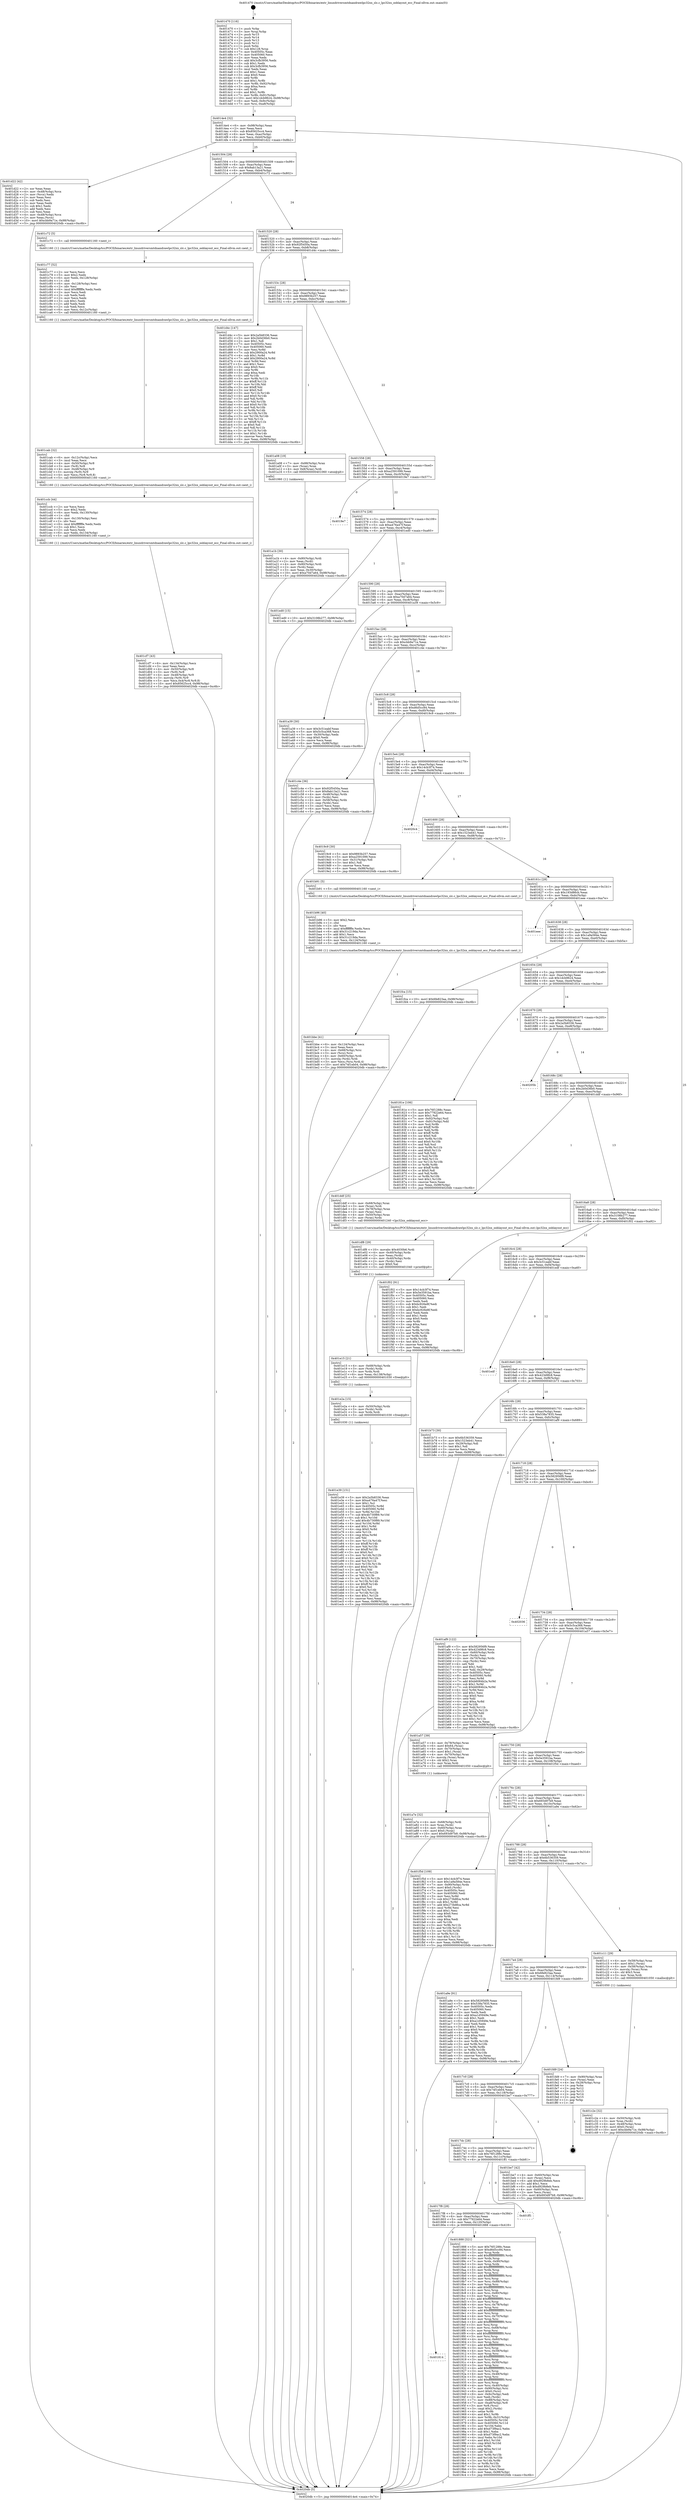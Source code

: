 digraph "0x401470" {
  label = "0x401470 (/mnt/c/Users/mathe/Desktop/tcc/POCII/binaries/extr_linuxdriversmtdnandrawlpc32xx_slc.c_lpc32xx_ooblayout_ecc_Final-ollvm.out::main(0))"
  labelloc = "t"
  node[shape=record]

  Entry [label="",width=0.3,height=0.3,shape=circle,fillcolor=black,style=filled]
  "0x4014e4" [label="{
     0x4014e4 [32]\l
     | [instrs]\l
     &nbsp;&nbsp;0x4014e4 \<+6\>: mov -0x98(%rbp),%eax\l
     &nbsp;&nbsp;0x4014ea \<+2\>: mov %eax,%ecx\l
     &nbsp;&nbsp;0x4014ec \<+6\>: sub $0x85625cc4,%ecx\l
     &nbsp;&nbsp;0x4014f2 \<+6\>: mov %eax,-0xac(%rbp)\l
     &nbsp;&nbsp;0x4014f8 \<+6\>: mov %ecx,-0xb0(%rbp)\l
     &nbsp;&nbsp;0x4014fe \<+6\>: je 0000000000401d22 \<main+0x8b2\>\l
  }"]
  "0x401d22" [label="{
     0x401d22 [42]\l
     | [instrs]\l
     &nbsp;&nbsp;0x401d22 \<+2\>: xor %eax,%eax\l
     &nbsp;&nbsp;0x401d24 \<+4\>: mov -0x48(%rbp),%rcx\l
     &nbsp;&nbsp;0x401d28 \<+2\>: mov (%rcx),%edx\l
     &nbsp;&nbsp;0x401d2a \<+2\>: mov %eax,%esi\l
     &nbsp;&nbsp;0x401d2c \<+2\>: sub %edx,%esi\l
     &nbsp;&nbsp;0x401d2e \<+2\>: mov %eax,%edx\l
     &nbsp;&nbsp;0x401d30 \<+3\>: sub $0x1,%edx\l
     &nbsp;&nbsp;0x401d33 \<+2\>: add %edx,%esi\l
     &nbsp;&nbsp;0x401d35 \<+2\>: sub %esi,%eax\l
     &nbsp;&nbsp;0x401d37 \<+4\>: mov -0x48(%rbp),%rcx\l
     &nbsp;&nbsp;0x401d3b \<+2\>: mov %eax,(%rcx)\l
     &nbsp;&nbsp;0x401d3d \<+10\>: movl $0xcbb9a71e,-0x98(%rbp)\l
     &nbsp;&nbsp;0x401d47 \<+5\>: jmp 00000000004020db \<main+0xc6b\>\l
  }"]
  "0x401504" [label="{
     0x401504 [28]\l
     | [instrs]\l
     &nbsp;&nbsp;0x401504 \<+5\>: jmp 0000000000401509 \<main+0x99\>\l
     &nbsp;&nbsp;0x401509 \<+6\>: mov -0xac(%rbp),%eax\l
     &nbsp;&nbsp;0x40150f \<+5\>: sub $0x8ab13a21,%eax\l
     &nbsp;&nbsp;0x401514 \<+6\>: mov %eax,-0xb4(%rbp)\l
     &nbsp;&nbsp;0x40151a \<+6\>: je 0000000000401c72 \<main+0x802\>\l
  }"]
  Exit [label="",width=0.3,height=0.3,shape=circle,fillcolor=black,style=filled,peripheries=2]
  "0x401c72" [label="{
     0x401c72 [5]\l
     | [instrs]\l
     &nbsp;&nbsp;0x401c72 \<+5\>: call 0000000000401160 \<next_i\>\l
     | [calls]\l
     &nbsp;&nbsp;0x401160 \{1\} (/mnt/c/Users/mathe/Desktop/tcc/POCII/binaries/extr_linuxdriversmtdnandrawlpc32xx_slc.c_lpc32xx_ooblayout_ecc_Final-ollvm.out::next_i)\l
  }"]
  "0x401520" [label="{
     0x401520 [28]\l
     | [instrs]\l
     &nbsp;&nbsp;0x401520 \<+5\>: jmp 0000000000401525 \<main+0xb5\>\l
     &nbsp;&nbsp;0x401525 \<+6\>: mov -0xac(%rbp),%eax\l
     &nbsp;&nbsp;0x40152b \<+5\>: sub $0x92f5450a,%eax\l
     &nbsp;&nbsp;0x401530 \<+6\>: mov %eax,-0xb8(%rbp)\l
     &nbsp;&nbsp;0x401536 \<+6\>: je 0000000000401d4c \<main+0x8dc\>\l
  }"]
  "0x401e39" [label="{
     0x401e39 [151]\l
     | [instrs]\l
     &nbsp;&nbsp;0x401e39 \<+5\>: mov $0x2a5b8336,%eax\l
     &nbsp;&nbsp;0x401e3e \<+5\>: mov $0xa476a47f,%esi\l
     &nbsp;&nbsp;0x401e43 \<+2\>: mov $0x1,%cl\l
     &nbsp;&nbsp;0x401e45 \<+8\>: mov 0x40505c,%r8d\l
     &nbsp;&nbsp;0x401e4d \<+8\>: mov 0x405060,%r9d\l
     &nbsp;&nbsp;0x401e55 \<+3\>: mov %r8d,%r10d\l
     &nbsp;&nbsp;0x401e58 \<+7\>: sub $0x4b730f89,%r10d\l
     &nbsp;&nbsp;0x401e5f \<+4\>: sub $0x1,%r10d\l
     &nbsp;&nbsp;0x401e63 \<+7\>: add $0x4b730f89,%r10d\l
     &nbsp;&nbsp;0x401e6a \<+4\>: imul %r10d,%r8d\l
     &nbsp;&nbsp;0x401e6e \<+4\>: and $0x1,%r8d\l
     &nbsp;&nbsp;0x401e72 \<+4\>: cmp $0x0,%r8d\l
     &nbsp;&nbsp;0x401e76 \<+4\>: sete %r11b\l
     &nbsp;&nbsp;0x401e7a \<+4\>: cmp $0xa,%r9d\l
     &nbsp;&nbsp;0x401e7e \<+3\>: setl %bl\l
     &nbsp;&nbsp;0x401e81 \<+3\>: mov %r11b,%r14b\l
     &nbsp;&nbsp;0x401e84 \<+4\>: xor $0xff,%r14b\l
     &nbsp;&nbsp;0x401e88 \<+3\>: mov %bl,%r15b\l
     &nbsp;&nbsp;0x401e8b \<+4\>: xor $0xff,%r15b\l
     &nbsp;&nbsp;0x401e8f \<+3\>: xor $0x0,%cl\l
     &nbsp;&nbsp;0x401e92 \<+3\>: mov %r14b,%r12b\l
     &nbsp;&nbsp;0x401e95 \<+4\>: and $0x0,%r12b\l
     &nbsp;&nbsp;0x401e99 \<+3\>: and %cl,%r11b\l
     &nbsp;&nbsp;0x401e9c \<+3\>: mov %r15b,%r13b\l
     &nbsp;&nbsp;0x401e9f \<+4\>: and $0x0,%r13b\l
     &nbsp;&nbsp;0x401ea3 \<+2\>: and %cl,%bl\l
     &nbsp;&nbsp;0x401ea5 \<+3\>: or %r11b,%r12b\l
     &nbsp;&nbsp;0x401ea8 \<+3\>: or %bl,%r13b\l
     &nbsp;&nbsp;0x401eab \<+3\>: xor %r13b,%r12b\l
     &nbsp;&nbsp;0x401eae \<+3\>: or %r15b,%r14b\l
     &nbsp;&nbsp;0x401eb1 \<+4\>: xor $0xff,%r14b\l
     &nbsp;&nbsp;0x401eb5 \<+3\>: or $0x0,%cl\l
     &nbsp;&nbsp;0x401eb8 \<+3\>: and %cl,%r14b\l
     &nbsp;&nbsp;0x401ebb \<+3\>: or %r14b,%r12b\l
     &nbsp;&nbsp;0x401ebe \<+4\>: test $0x1,%r12b\l
     &nbsp;&nbsp;0x401ec2 \<+3\>: cmovne %esi,%eax\l
     &nbsp;&nbsp;0x401ec5 \<+6\>: mov %eax,-0x98(%rbp)\l
     &nbsp;&nbsp;0x401ecb \<+5\>: jmp 00000000004020db \<main+0xc6b\>\l
  }"]
  "0x401d4c" [label="{
     0x401d4c [147]\l
     | [instrs]\l
     &nbsp;&nbsp;0x401d4c \<+5\>: mov $0x2a5b8336,%eax\l
     &nbsp;&nbsp;0x401d51 \<+5\>: mov $0x2b0d36b0,%ecx\l
     &nbsp;&nbsp;0x401d56 \<+2\>: mov $0x1,%dl\l
     &nbsp;&nbsp;0x401d58 \<+7\>: mov 0x40505c,%esi\l
     &nbsp;&nbsp;0x401d5f \<+7\>: mov 0x405060,%edi\l
     &nbsp;&nbsp;0x401d66 \<+3\>: mov %esi,%r8d\l
     &nbsp;&nbsp;0x401d69 \<+7\>: sub $0x2900a24,%r8d\l
     &nbsp;&nbsp;0x401d70 \<+4\>: sub $0x1,%r8d\l
     &nbsp;&nbsp;0x401d74 \<+7\>: add $0x2900a24,%r8d\l
     &nbsp;&nbsp;0x401d7b \<+4\>: imul %r8d,%esi\l
     &nbsp;&nbsp;0x401d7f \<+3\>: and $0x1,%esi\l
     &nbsp;&nbsp;0x401d82 \<+3\>: cmp $0x0,%esi\l
     &nbsp;&nbsp;0x401d85 \<+4\>: sete %r9b\l
     &nbsp;&nbsp;0x401d89 \<+3\>: cmp $0xa,%edi\l
     &nbsp;&nbsp;0x401d8c \<+4\>: setl %r10b\l
     &nbsp;&nbsp;0x401d90 \<+3\>: mov %r9b,%r11b\l
     &nbsp;&nbsp;0x401d93 \<+4\>: xor $0xff,%r11b\l
     &nbsp;&nbsp;0x401d97 \<+3\>: mov %r10b,%bl\l
     &nbsp;&nbsp;0x401d9a \<+3\>: xor $0xff,%bl\l
     &nbsp;&nbsp;0x401d9d \<+3\>: xor $0x0,%dl\l
     &nbsp;&nbsp;0x401da0 \<+3\>: mov %r11b,%r14b\l
     &nbsp;&nbsp;0x401da3 \<+4\>: and $0x0,%r14b\l
     &nbsp;&nbsp;0x401da7 \<+3\>: and %dl,%r9b\l
     &nbsp;&nbsp;0x401daa \<+3\>: mov %bl,%r15b\l
     &nbsp;&nbsp;0x401dad \<+4\>: and $0x0,%r15b\l
     &nbsp;&nbsp;0x401db1 \<+3\>: and %dl,%r10b\l
     &nbsp;&nbsp;0x401db4 \<+3\>: or %r9b,%r14b\l
     &nbsp;&nbsp;0x401db7 \<+3\>: or %r10b,%r15b\l
     &nbsp;&nbsp;0x401dba \<+3\>: xor %r15b,%r14b\l
     &nbsp;&nbsp;0x401dbd \<+3\>: or %bl,%r11b\l
     &nbsp;&nbsp;0x401dc0 \<+4\>: xor $0xff,%r11b\l
     &nbsp;&nbsp;0x401dc4 \<+3\>: or $0x0,%dl\l
     &nbsp;&nbsp;0x401dc7 \<+3\>: and %dl,%r11b\l
     &nbsp;&nbsp;0x401dca \<+3\>: or %r11b,%r14b\l
     &nbsp;&nbsp;0x401dcd \<+4\>: test $0x1,%r14b\l
     &nbsp;&nbsp;0x401dd1 \<+3\>: cmovne %ecx,%eax\l
     &nbsp;&nbsp;0x401dd4 \<+6\>: mov %eax,-0x98(%rbp)\l
     &nbsp;&nbsp;0x401dda \<+5\>: jmp 00000000004020db \<main+0xc6b\>\l
  }"]
  "0x40153c" [label="{
     0x40153c [28]\l
     | [instrs]\l
     &nbsp;&nbsp;0x40153c \<+5\>: jmp 0000000000401541 \<main+0xd1\>\l
     &nbsp;&nbsp;0x401541 \<+6\>: mov -0xac(%rbp),%eax\l
     &nbsp;&nbsp;0x401547 \<+5\>: sub $0x9893b257,%eax\l
     &nbsp;&nbsp;0x40154c \<+6\>: mov %eax,-0xbc(%rbp)\l
     &nbsp;&nbsp;0x401552 \<+6\>: je 0000000000401a08 \<main+0x598\>\l
  }"]
  "0x401e2a" [label="{
     0x401e2a [15]\l
     | [instrs]\l
     &nbsp;&nbsp;0x401e2a \<+4\>: mov -0x50(%rbp),%rdx\l
     &nbsp;&nbsp;0x401e2e \<+3\>: mov (%rdx),%rdx\l
     &nbsp;&nbsp;0x401e31 \<+3\>: mov %rdx,%rdi\l
     &nbsp;&nbsp;0x401e34 \<+5\>: call 0000000000401030 \<free@plt\>\l
     | [calls]\l
     &nbsp;&nbsp;0x401030 \{1\} (unknown)\l
  }"]
  "0x401a08" [label="{
     0x401a08 [19]\l
     | [instrs]\l
     &nbsp;&nbsp;0x401a08 \<+7\>: mov -0x88(%rbp),%rax\l
     &nbsp;&nbsp;0x401a0f \<+3\>: mov (%rax),%rax\l
     &nbsp;&nbsp;0x401a12 \<+4\>: mov 0x8(%rax),%rdi\l
     &nbsp;&nbsp;0x401a16 \<+5\>: call 0000000000401060 \<atoi@plt\>\l
     | [calls]\l
     &nbsp;&nbsp;0x401060 \{1\} (unknown)\l
  }"]
  "0x401558" [label="{
     0x401558 [28]\l
     | [instrs]\l
     &nbsp;&nbsp;0x401558 \<+5\>: jmp 000000000040155d \<main+0xed\>\l
     &nbsp;&nbsp;0x40155d \<+6\>: mov -0xac(%rbp),%eax\l
     &nbsp;&nbsp;0x401563 \<+5\>: sub $0xa2591099,%eax\l
     &nbsp;&nbsp;0x401568 \<+6\>: mov %eax,-0xc0(%rbp)\l
     &nbsp;&nbsp;0x40156e \<+6\>: je 00000000004019e7 \<main+0x577\>\l
  }"]
  "0x401e15" [label="{
     0x401e15 [21]\l
     | [instrs]\l
     &nbsp;&nbsp;0x401e15 \<+4\>: mov -0x68(%rbp),%rdx\l
     &nbsp;&nbsp;0x401e19 \<+3\>: mov (%rdx),%rdx\l
     &nbsp;&nbsp;0x401e1c \<+3\>: mov %rdx,%rdi\l
     &nbsp;&nbsp;0x401e1f \<+6\>: mov %eax,-0x138(%rbp)\l
     &nbsp;&nbsp;0x401e25 \<+5\>: call 0000000000401030 \<free@plt\>\l
     | [calls]\l
     &nbsp;&nbsp;0x401030 \{1\} (unknown)\l
  }"]
  "0x4019e7" [label="{
     0x4019e7\l
  }", style=dashed]
  "0x401574" [label="{
     0x401574 [28]\l
     | [instrs]\l
     &nbsp;&nbsp;0x401574 \<+5\>: jmp 0000000000401579 \<main+0x109\>\l
     &nbsp;&nbsp;0x401579 \<+6\>: mov -0xac(%rbp),%eax\l
     &nbsp;&nbsp;0x40157f \<+5\>: sub $0xa476a47f,%eax\l
     &nbsp;&nbsp;0x401584 \<+6\>: mov %eax,-0xc4(%rbp)\l
     &nbsp;&nbsp;0x40158a \<+6\>: je 0000000000401ed0 \<main+0xa60\>\l
  }"]
  "0x401df8" [label="{
     0x401df8 [29]\l
     | [instrs]\l
     &nbsp;&nbsp;0x401df8 \<+10\>: movabs $0x4030b6,%rdi\l
     &nbsp;&nbsp;0x401e02 \<+4\>: mov -0x40(%rbp),%rdx\l
     &nbsp;&nbsp;0x401e06 \<+2\>: mov %eax,(%rdx)\l
     &nbsp;&nbsp;0x401e08 \<+4\>: mov -0x40(%rbp),%rdx\l
     &nbsp;&nbsp;0x401e0c \<+2\>: mov (%rdx),%esi\l
     &nbsp;&nbsp;0x401e0e \<+2\>: mov $0x0,%al\l
     &nbsp;&nbsp;0x401e10 \<+5\>: call 0000000000401040 \<printf@plt\>\l
     | [calls]\l
     &nbsp;&nbsp;0x401040 \{1\} (unknown)\l
  }"]
  "0x401ed0" [label="{
     0x401ed0 [15]\l
     | [instrs]\l
     &nbsp;&nbsp;0x401ed0 \<+10\>: movl $0x3108b277,-0x98(%rbp)\l
     &nbsp;&nbsp;0x401eda \<+5\>: jmp 00000000004020db \<main+0xc6b\>\l
  }"]
  "0x401590" [label="{
     0x401590 [28]\l
     | [instrs]\l
     &nbsp;&nbsp;0x401590 \<+5\>: jmp 0000000000401595 \<main+0x125\>\l
     &nbsp;&nbsp;0x401595 \<+6\>: mov -0xac(%rbp),%eax\l
     &nbsp;&nbsp;0x40159b \<+5\>: sub $0xa70d7a64,%eax\l
     &nbsp;&nbsp;0x4015a0 \<+6\>: mov %eax,-0xc8(%rbp)\l
     &nbsp;&nbsp;0x4015a6 \<+6\>: je 0000000000401a39 \<main+0x5c9\>\l
  }"]
  "0x401cf7" [label="{
     0x401cf7 [43]\l
     | [instrs]\l
     &nbsp;&nbsp;0x401cf7 \<+6\>: mov -0x134(%rbp),%ecx\l
     &nbsp;&nbsp;0x401cfd \<+3\>: imul %eax,%ecx\l
     &nbsp;&nbsp;0x401d00 \<+4\>: mov -0x50(%rbp),%r8\l
     &nbsp;&nbsp;0x401d04 \<+3\>: mov (%r8),%r8\l
     &nbsp;&nbsp;0x401d07 \<+4\>: mov -0x48(%rbp),%r9\l
     &nbsp;&nbsp;0x401d0b \<+3\>: movslq (%r9),%r9\l
     &nbsp;&nbsp;0x401d0e \<+5\>: mov %ecx,0x4(%r8,%r9,8)\l
     &nbsp;&nbsp;0x401d13 \<+10\>: movl $0x85625cc4,-0x98(%rbp)\l
     &nbsp;&nbsp;0x401d1d \<+5\>: jmp 00000000004020db \<main+0xc6b\>\l
  }"]
  "0x401a39" [label="{
     0x401a39 [30]\l
     | [instrs]\l
     &nbsp;&nbsp;0x401a39 \<+5\>: mov $0x3c51eabf,%eax\l
     &nbsp;&nbsp;0x401a3e \<+5\>: mov $0x5c5ca368,%ecx\l
     &nbsp;&nbsp;0x401a43 \<+3\>: mov -0x30(%rbp),%edx\l
     &nbsp;&nbsp;0x401a46 \<+3\>: cmp $0x0,%edx\l
     &nbsp;&nbsp;0x401a49 \<+3\>: cmove %ecx,%eax\l
     &nbsp;&nbsp;0x401a4c \<+6\>: mov %eax,-0x98(%rbp)\l
     &nbsp;&nbsp;0x401a52 \<+5\>: jmp 00000000004020db \<main+0xc6b\>\l
  }"]
  "0x4015ac" [label="{
     0x4015ac [28]\l
     | [instrs]\l
     &nbsp;&nbsp;0x4015ac \<+5\>: jmp 00000000004015b1 \<main+0x141\>\l
     &nbsp;&nbsp;0x4015b1 \<+6\>: mov -0xac(%rbp),%eax\l
     &nbsp;&nbsp;0x4015b7 \<+5\>: sub $0xcbb9a71e,%eax\l
     &nbsp;&nbsp;0x4015bc \<+6\>: mov %eax,-0xcc(%rbp)\l
     &nbsp;&nbsp;0x4015c2 \<+6\>: je 0000000000401c4e \<main+0x7de\>\l
  }"]
  "0x401ccb" [label="{
     0x401ccb [44]\l
     | [instrs]\l
     &nbsp;&nbsp;0x401ccb \<+2\>: xor %ecx,%ecx\l
     &nbsp;&nbsp;0x401ccd \<+5\>: mov $0x2,%edx\l
     &nbsp;&nbsp;0x401cd2 \<+6\>: mov %edx,-0x130(%rbp)\l
     &nbsp;&nbsp;0x401cd8 \<+1\>: cltd\l
     &nbsp;&nbsp;0x401cd9 \<+6\>: mov -0x130(%rbp),%esi\l
     &nbsp;&nbsp;0x401cdf \<+2\>: idiv %esi\l
     &nbsp;&nbsp;0x401ce1 \<+6\>: imul $0xfffffffe,%edx,%edx\l
     &nbsp;&nbsp;0x401ce7 \<+3\>: sub $0x1,%ecx\l
     &nbsp;&nbsp;0x401cea \<+2\>: sub %ecx,%edx\l
     &nbsp;&nbsp;0x401cec \<+6\>: mov %edx,-0x134(%rbp)\l
     &nbsp;&nbsp;0x401cf2 \<+5\>: call 0000000000401160 \<next_i\>\l
     | [calls]\l
     &nbsp;&nbsp;0x401160 \{1\} (/mnt/c/Users/mathe/Desktop/tcc/POCII/binaries/extr_linuxdriversmtdnandrawlpc32xx_slc.c_lpc32xx_ooblayout_ecc_Final-ollvm.out::next_i)\l
  }"]
  "0x401c4e" [label="{
     0x401c4e [36]\l
     | [instrs]\l
     &nbsp;&nbsp;0x401c4e \<+5\>: mov $0x92f5450a,%eax\l
     &nbsp;&nbsp;0x401c53 \<+5\>: mov $0x8ab13a21,%ecx\l
     &nbsp;&nbsp;0x401c58 \<+4\>: mov -0x48(%rbp),%rdx\l
     &nbsp;&nbsp;0x401c5c \<+2\>: mov (%rdx),%esi\l
     &nbsp;&nbsp;0x401c5e \<+4\>: mov -0x58(%rbp),%rdx\l
     &nbsp;&nbsp;0x401c62 \<+2\>: cmp (%rdx),%esi\l
     &nbsp;&nbsp;0x401c64 \<+3\>: cmovl %ecx,%eax\l
     &nbsp;&nbsp;0x401c67 \<+6\>: mov %eax,-0x98(%rbp)\l
     &nbsp;&nbsp;0x401c6d \<+5\>: jmp 00000000004020db \<main+0xc6b\>\l
  }"]
  "0x4015c8" [label="{
     0x4015c8 [28]\l
     | [instrs]\l
     &nbsp;&nbsp;0x4015c8 \<+5\>: jmp 00000000004015cd \<main+0x15d\>\l
     &nbsp;&nbsp;0x4015cd \<+6\>: mov -0xac(%rbp),%eax\l
     &nbsp;&nbsp;0x4015d3 \<+5\>: sub $0xd6d5cc84,%eax\l
     &nbsp;&nbsp;0x4015d8 \<+6\>: mov %eax,-0xd0(%rbp)\l
     &nbsp;&nbsp;0x4015de \<+6\>: je 00000000004019c9 \<main+0x559\>\l
  }"]
  "0x401cab" [label="{
     0x401cab [32]\l
     | [instrs]\l
     &nbsp;&nbsp;0x401cab \<+6\>: mov -0x12c(%rbp),%ecx\l
     &nbsp;&nbsp;0x401cb1 \<+3\>: imul %eax,%ecx\l
     &nbsp;&nbsp;0x401cb4 \<+4\>: mov -0x50(%rbp),%r8\l
     &nbsp;&nbsp;0x401cb8 \<+3\>: mov (%r8),%r8\l
     &nbsp;&nbsp;0x401cbb \<+4\>: mov -0x48(%rbp),%r9\l
     &nbsp;&nbsp;0x401cbf \<+3\>: movslq (%r9),%r9\l
     &nbsp;&nbsp;0x401cc2 \<+4\>: mov %ecx,(%r8,%r9,8)\l
     &nbsp;&nbsp;0x401cc6 \<+5\>: call 0000000000401160 \<next_i\>\l
     | [calls]\l
     &nbsp;&nbsp;0x401160 \{1\} (/mnt/c/Users/mathe/Desktop/tcc/POCII/binaries/extr_linuxdriversmtdnandrawlpc32xx_slc.c_lpc32xx_ooblayout_ecc_Final-ollvm.out::next_i)\l
  }"]
  "0x4019c9" [label="{
     0x4019c9 [30]\l
     | [instrs]\l
     &nbsp;&nbsp;0x4019c9 \<+5\>: mov $0x9893b257,%eax\l
     &nbsp;&nbsp;0x4019ce \<+5\>: mov $0xa2591099,%ecx\l
     &nbsp;&nbsp;0x4019d3 \<+3\>: mov -0x31(%rbp),%dl\l
     &nbsp;&nbsp;0x4019d6 \<+3\>: test $0x1,%dl\l
     &nbsp;&nbsp;0x4019d9 \<+3\>: cmovne %ecx,%eax\l
     &nbsp;&nbsp;0x4019dc \<+6\>: mov %eax,-0x98(%rbp)\l
     &nbsp;&nbsp;0x4019e2 \<+5\>: jmp 00000000004020db \<main+0xc6b\>\l
  }"]
  "0x4015e4" [label="{
     0x4015e4 [28]\l
     | [instrs]\l
     &nbsp;&nbsp;0x4015e4 \<+5\>: jmp 00000000004015e9 \<main+0x179\>\l
     &nbsp;&nbsp;0x4015e9 \<+6\>: mov -0xac(%rbp),%eax\l
     &nbsp;&nbsp;0x4015ef \<+5\>: sub $0x14cb3f74,%eax\l
     &nbsp;&nbsp;0x4015f4 \<+6\>: mov %eax,-0xd4(%rbp)\l
     &nbsp;&nbsp;0x4015fa \<+6\>: je 00000000004020c4 \<main+0xc54\>\l
  }"]
  "0x401c77" [label="{
     0x401c77 [52]\l
     | [instrs]\l
     &nbsp;&nbsp;0x401c77 \<+2\>: xor %ecx,%ecx\l
     &nbsp;&nbsp;0x401c79 \<+5\>: mov $0x2,%edx\l
     &nbsp;&nbsp;0x401c7e \<+6\>: mov %edx,-0x128(%rbp)\l
     &nbsp;&nbsp;0x401c84 \<+1\>: cltd\l
     &nbsp;&nbsp;0x401c85 \<+6\>: mov -0x128(%rbp),%esi\l
     &nbsp;&nbsp;0x401c8b \<+2\>: idiv %esi\l
     &nbsp;&nbsp;0x401c8d \<+6\>: imul $0xfffffffe,%edx,%edx\l
     &nbsp;&nbsp;0x401c93 \<+2\>: mov %ecx,%edi\l
     &nbsp;&nbsp;0x401c95 \<+2\>: sub %edx,%edi\l
     &nbsp;&nbsp;0x401c97 \<+2\>: mov %ecx,%edx\l
     &nbsp;&nbsp;0x401c99 \<+3\>: sub $0x1,%edx\l
     &nbsp;&nbsp;0x401c9c \<+2\>: add %edx,%edi\l
     &nbsp;&nbsp;0x401c9e \<+2\>: sub %edi,%ecx\l
     &nbsp;&nbsp;0x401ca0 \<+6\>: mov %ecx,-0x12c(%rbp)\l
     &nbsp;&nbsp;0x401ca6 \<+5\>: call 0000000000401160 \<next_i\>\l
     | [calls]\l
     &nbsp;&nbsp;0x401160 \{1\} (/mnt/c/Users/mathe/Desktop/tcc/POCII/binaries/extr_linuxdriversmtdnandrawlpc32xx_slc.c_lpc32xx_ooblayout_ecc_Final-ollvm.out::next_i)\l
  }"]
  "0x4020c4" [label="{
     0x4020c4\l
  }", style=dashed]
  "0x401600" [label="{
     0x401600 [28]\l
     | [instrs]\l
     &nbsp;&nbsp;0x401600 \<+5\>: jmp 0000000000401605 \<main+0x195\>\l
     &nbsp;&nbsp;0x401605 \<+6\>: mov -0xac(%rbp),%eax\l
     &nbsp;&nbsp;0x40160b \<+5\>: sub $0x1523eb41,%eax\l
     &nbsp;&nbsp;0x401610 \<+6\>: mov %eax,-0xd8(%rbp)\l
     &nbsp;&nbsp;0x401616 \<+6\>: je 0000000000401b91 \<main+0x721\>\l
  }"]
  "0x401c2e" [label="{
     0x401c2e [32]\l
     | [instrs]\l
     &nbsp;&nbsp;0x401c2e \<+4\>: mov -0x50(%rbp),%rdi\l
     &nbsp;&nbsp;0x401c32 \<+3\>: mov %rax,(%rdi)\l
     &nbsp;&nbsp;0x401c35 \<+4\>: mov -0x48(%rbp),%rax\l
     &nbsp;&nbsp;0x401c39 \<+6\>: movl $0x0,(%rax)\l
     &nbsp;&nbsp;0x401c3f \<+10\>: movl $0xcbb9a71e,-0x98(%rbp)\l
     &nbsp;&nbsp;0x401c49 \<+5\>: jmp 00000000004020db \<main+0xc6b\>\l
  }"]
  "0x401b91" [label="{
     0x401b91 [5]\l
     | [instrs]\l
     &nbsp;&nbsp;0x401b91 \<+5\>: call 0000000000401160 \<next_i\>\l
     | [calls]\l
     &nbsp;&nbsp;0x401160 \{1\} (/mnt/c/Users/mathe/Desktop/tcc/POCII/binaries/extr_linuxdriversmtdnandrawlpc32xx_slc.c_lpc32xx_ooblayout_ecc_Final-ollvm.out::next_i)\l
  }"]
  "0x40161c" [label="{
     0x40161c [28]\l
     | [instrs]\l
     &nbsp;&nbsp;0x40161c \<+5\>: jmp 0000000000401621 \<main+0x1b1\>\l
     &nbsp;&nbsp;0x401621 \<+6\>: mov -0xac(%rbp),%eax\l
     &nbsp;&nbsp;0x401627 \<+5\>: sub $0x193d86cb,%eax\l
     &nbsp;&nbsp;0x40162c \<+6\>: mov %eax,-0xdc(%rbp)\l
     &nbsp;&nbsp;0x401632 \<+6\>: je 0000000000401eee \<main+0xa7e\>\l
  }"]
  "0x401bbe" [label="{
     0x401bbe [41]\l
     | [instrs]\l
     &nbsp;&nbsp;0x401bbe \<+6\>: mov -0x124(%rbp),%ecx\l
     &nbsp;&nbsp;0x401bc4 \<+3\>: imul %eax,%ecx\l
     &nbsp;&nbsp;0x401bc7 \<+4\>: mov -0x68(%rbp),%rsi\l
     &nbsp;&nbsp;0x401bcb \<+3\>: mov (%rsi),%rsi\l
     &nbsp;&nbsp;0x401bce \<+4\>: mov -0x60(%rbp),%rdi\l
     &nbsp;&nbsp;0x401bd2 \<+3\>: movslq (%rdi),%rdi\l
     &nbsp;&nbsp;0x401bd5 \<+3\>: mov %ecx,(%rsi,%rdi,4)\l
     &nbsp;&nbsp;0x401bd8 \<+10\>: movl $0x74f1eb04,-0x98(%rbp)\l
     &nbsp;&nbsp;0x401be2 \<+5\>: jmp 00000000004020db \<main+0xc6b\>\l
  }"]
  "0x401eee" [label="{
     0x401eee\l
  }", style=dashed]
  "0x401638" [label="{
     0x401638 [28]\l
     | [instrs]\l
     &nbsp;&nbsp;0x401638 \<+5\>: jmp 000000000040163d \<main+0x1cd\>\l
     &nbsp;&nbsp;0x40163d \<+6\>: mov -0xac(%rbp),%eax\l
     &nbsp;&nbsp;0x401643 \<+5\>: sub $0x1a9a584e,%eax\l
     &nbsp;&nbsp;0x401648 \<+6\>: mov %eax,-0xe0(%rbp)\l
     &nbsp;&nbsp;0x40164e \<+6\>: je 0000000000401fca \<main+0xb5a\>\l
  }"]
  "0x401b96" [label="{
     0x401b96 [40]\l
     | [instrs]\l
     &nbsp;&nbsp;0x401b96 \<+5\>: mov $0x2,%ecx\l
     &nbsp;&nbsp;0x401b9b \<+1\>: cltd\l
     &nbsp;&nbsp;0x401b9c \<+2\>: idiv %ecx\l
     &nbsp;&nbsp;0x401b9e \<+6\>: imul $0xfffffffe,%edx,%ecx\l
     &nbsp;&nbsp;0x401ba4 \<+6\>: add $0x31c219da,%ecx\l
     &nbsp;&nbsp;0x401baa \<+3\>: add $0x1,%ecx\l
     &nbsp;&nbsp;0x401bad \<+6\>: sub $0x31c219da,%ecx\l
     &nbsp;&nbsp;0x401bb3 \<+6\>: mov %ecx,-0x124(%rbp)\l
     &nbsp;&nbsp;0x401bb9 \<+5\>: call 0000000000401160 \<next_i\>\l
     | [calls]\l
     &nbsp;&nbsp;0x401160 \{1\} (/mnt/c/Users/mathe/Desktop/tcc/POCII/binaries/extr_linuxdriversmtdnandrawlpc32xx_slc.c_lpc32xx_ooblayout_ecc_Final-ollvm.out::next_i)\l
  }"]
  "0x401fca" [label="{
     0x401fca [15]\l
     | [instrs]\l
     &nbsp;&nbsp;0x401fca \<+10\>: movl $0x6fe823aa,-0x98(%rbp)\l
     &nbsp;&nbsp;0x401fd4 \<+5\>: jmp 00000000004020db \<main+0xc6b\>\l
  }"]
  "0x401654" [label="{
     0x401654 [28]\l
     | [instrs]\l
     &nbsp;&nbsp;0x401654 \<+5\>: jmp 0000000000401659 \<main+0x1e9\>\l
     &nbsp;&nbsp;0x401659 \<+6\>: mov -0xac(%rbp),%eax\l
     &nbsp;&nbsp;0x40165f \<+5\>: sub $0x1dcb9624,%eax\l
     &nbsp;&nbsp;0x401664 \<+6\>: mov %eax,-0xe4(%rbp)\l
     &nbsp;&nbsp;0x40166a \<+6\>: je 000000000040181e \<main+0x3ae\>\l
  }"]
  "0x401a7e" [label="{
     0x401a7e [32]\l
     | [instrs]\l
     &nbsp;&nbsp;0x401a7e \<+4\>: mov -0x68(%rbp),%rdi\l
     &nbsp;&nbsp;0x401a82 \<+3\>: mov %rax,(%rdi)\l
     &nbsp;&nbsp;0x401a85 \<+4\>: mov -0x60(%rbp),%rax\l
     &nbsp;&nbsp;0x401a89 \<+6\>: movl $0x0,(%rax)\l
     &nbsp;&nbsp;0x401a8f \<+10\>: movl $0x693d97b9,-0x98(%rbp)\l
     &nbsp;&nbsp;0x401a99 \<+5\>: jmp 00000000004020db \<main+0xc6b\>\l
  }"]
  "0x40181e" [label="{
     0x40181e [106]\l
     | [instrs]\l
     &nbsp;&nbsp;0x40181e \<+5\>: mov $0x76f1288c,%eax\l
     &nbsp;&nbsp;0x401823 \<+5\>: mov $0x77922e64,%ecx\l
     &nbsp;&nbsp;0x401828 \<+2\>: mov $0x1,%dl\l
     &nbsp;&nbsp;0x40182a \<+7\>: mov -0x92(%rbp),%sil\l
     &nbsp;&nbsp;0x401831 \<+7\>: mov -0x91(%rbp),%dil\l
     &nbsp;&nbsp;0x401838 \<+3\>: mov %sil,%r8b\l
     &nbsp;&nbsp;0x40183b \<+4\>: xor $0xff,%r8b\l
     &nbsp;&nbsp;0x40183f \<+3\>: mov %dil,%r9b\l
     &nbsp;&nbsp;0x401842 \<+4\>: xor $0xff,%r9b\l
     &nbsp;&nbsp;0x401846 \<+3\>: xor $0x0,%dl\l
     &nbsp;&nbsp;0x401849 \<+3\>: mov %r8b,%r10b\l
     &nbsp;&nbsp;0x40184c \<+4\>: and $0x0,%r10b\l
     &nbsp;&nbsp;0x401850 \<+3\>: and %dl,%sil\l
     &nbsp;&nbsp;0x401853 \<+3\>: mov %r9b,%r11b\l
     &nbsp;&nbsp;0x401856 \<+4\>: and $0x0,%r11b\l
     &nbsp;&nbsp;0x40185a \<+3\>: and %dl,%dil\l
     &nbsp;&nbsp;0x40185d \<+3\>: or %sil,%r10b\l
     &nbsp;&nbsp;0x401860 \<+3\>: or %dil,%r11b\l
     &nbsp;&nbsp;0x401863 \<+3\>: xor %r11b,%r10b\l
     &nbsp;&nbsp;0x401866 \<+3\>: or %r9b,%r8b\l
     &nbsp;&nbsp;0x401869 \<+4\>: xor $0xff,%r8b\l
     &nbsp;&nbsp;0x40186d \<+3\>: or $0x0,%dl\l
     &nbsp;&nbsp;0x401870 \<+3\>: and %dl,%r8b\l
     &nbsp;&nbsp;0x401873 \<+3\>: or %r8b,%r10b\l
     &nbsp;&nbsp;0x401876 \<+4\>: test $0x1,%r10b\l
     &nbsp;&nbsp;0x40187a \<+3\>: cmovne %ecx,%eax\l
     &nbsp;&nbsp;0x40187d \<+6\>: mov %eax,-0x98(%rbp)\l
     &nbsp;&nbsp;0x401883 \<+5\>: jmp 00000000004020db \<main+0xc6b\>\l
  }"]
  "0x401670" [label="{
     0x401670 [28]\l
     | [instrs]\l
     &nbsp;&nbsp;0x401670 \<+5\>: jmp 0000000000401675 \<main+0x205\>\l
     &nbsp;&nbsp;0x401675 \<+6\>: mov -0xac(%rbp),%eax\l
     &nbsp;&nbsp;0x40167b \<+5\>: sub $0x2a5b8336,%eax\l
     &nbsp;&nbsp;0x401680 \<+6\>: mov %eax,-0xe8(%rbp)\l
     &nbsp;&nbsp;0x401686 \<+6\>: je 000000000040205b \<main+0xbeb\>\l
  }"]
  "0x4020db" [label="{
     0x4020db [5]\l
     | [instrs]\l
     &nbsp;&nbsp;0x4020db \<+5\>: jmp 00000000004014e4 \<main+0x74\>\l
  }"]
  "0x401470" [label="{
     0x401470 [116]\l
     | [instrs]\l
     &nbsp;&nbsp;0x401470 \<+1\>: push %rbp\l
     &nbsp;&nbsp;0x401471 \<+3\>: mov %rsp,%rbp\l
     &nbsp;&nbsp;0x401474 \<+2\>: push %r15\l
     &nbsp;&nbsp;0x401476 \<+2\>: push %r14\l
     &nbsp;&nbsp;0x401478 \<+2\>: push %r13\l
     &nbsp;&nbsp;0x40147a \<+2\>: push %r12\l
     &nbsp;&nbsp;0x40147c \<+1\>: push %rbx\l
     &nbsp;&nbsp;0x40147d \<+7\>: sub $0x128,%rsp\l
     &nbsp;&nbsp;0x401484 \<+7\>: mov 0x40505c,%eax\l
     &nbsp;&nbsp;0x40148b \<+7\>: mov 0x405060,%ecx\l
     &nbsp;&nbsp;0x401492 \<+2\>: mov %eax,%edx\l
     &nbsp;&nbsp;0x401494 \<+6\>: add $0x3cfb3956,%edx\l
     &nbsp;&nbsp;0x40149a \<+3\>: sub $0x1,%edx\l
     &nbsp;&nbsp;0x40149d \<+6\>: sub $0x3cfb3956,%edx\l
     &nbsp;&nbsp;0x4014a3 \<+3\>: imul %edx,%eax\l
     &nbsp;&nbsp;0x4014a6 \<+3\>: and $0x1,%eax\l
     &nbsp;&nbsp;0x4014a9 \<+3\>: cmp $0x0,%eax\l
     &nbsp;&nbsp;0x4014ac \<+4\>: sete %r8b\l
     &nbsp;&nbsp;0x4014b0 \<+4\>: and $0x1,%r8b\l
     &nbsp;&nbsp;0x4014b4 \<+7\>: mov %r8b,-0x92(%rbp)\l
     &nbsp;&nbsp;0x4014bb \<+3\>: cmp $0xa,%ecx\l
     &nbsp;&nbsp;0x4014be \<+4\>: setl %r8b\l
     &nbsp;&nbsp;0x4014c2 \<+4\>: and $0x1,%r8b\l
     &nbsp;&nbsp;0x4014c6 \<+7\>: mov %r8b,-0x91(%rbp)\l
     &nbsp;&nbsp;0x4014cd \<+10\>: movl $0x1dcb9624,-0x98(%rbp)\l
     &nbsp;&nbsp;0x4014d7 \<+6\>: mov %edi,-0x9c(%rbp)\l
     &nbsp;&nbsp;0x4014dd \<+7\>: mov %rsi,-0xa8(%rbp)\l
  }"]
  "0x401a1b" [label="{
     0x401a1b [30]\l
     | [instrs]\l
     &nbsp;&nbsp;0x401a1b \<+4\>: mov -0x80(%rbp),%rdi\l
     &nbsp;&nbsp;0x401a1f \<+2\>: mov %eax,(%rdi)\l
     &nbsp;&nbsp;0x401a21 \<+4\>: mov -0x80(%rbp),%rdi\l
     &nbsp;&nbsp;0x401a25 \<+2\>: mov (%rdi),%eax\l
     &nbsp;&nbsp;0x401a27 \<+3\>: mov %eax,-0x30(%rbp)\l
     &nbsp;&nbsp;0x401a2a \<+10\>: movl $0xa70d7a64,-0x98(%rbp)\l
     &nbsp;&nbsp;0x401a34 \<+5\>: jmp 00000000004020db \<main+0xc6b\>\l
  }"]
  "0x40205b" [label="{
     0x40205b\l
  }", style=dashed]
  "0x40168c" [label="{
     0x40168c [28]\l
     | [instrs]\l
     &nbsp;&nbsp;0x40168c \<+5\>: jmp 0000000000401691 \<main+0x221\>\l
     &nbsp;&nbsp;0x401691 \<+6\>: mov -0xac(%rbp),%eax\l
     &nbsp;&nbsp;0x401697 \<+5\>: sub $0x2b0d36b0,%eax\l
     &nbsp;&nbsp;0x40169c \<+6\>: mov %eax,-0xec(%rbp)\l
     &nbsp;&nbsp;0x4016a2 \<+6\>: je 0000000000401ddf \<main+0x96f\>\l
  }"]
  "0x401814" [label="{
     0x401814\l
  }", style=dashed]
  "0x401ddf" [label="{
     0x401ddf [25]\l
     | [instrs]\l
     &nbsp;&nbsp;0x401ddf \<+4\>: mov -0x68(%rbp),%rax\l
     &nbsp;&nbsp;0x401de3 \<+3\>: mov (%rax),%rdi\l
     &nbsp;&nbsp;0x401de6 \<+4\>: mov -0x78(%rbp),%rax\l
     &nbsp;&nbsp;0x401dea \<+2\>: mov (%rax),%esi\l
     &nbsp;&nbsp;0x401dec \<+4\>: mov -0x50(%rbp),%rax\l
     &nbsp;&nbsp;0x401df0 \<+3\>: mov (%rax),%rdx\l
     &nbsp;&nbsp;0x401df3 \<+5\>: call 0000000000401240 \<lpc32xx_ooblayout_ecc\>\l
     | [calls]\l
     &nbsp;&nbsp;0x401240 \{1\} (/mnt/c/Users/mathe/Desktop/tcc/POCII/binaries/extr_linuxdriversmtdnandrawlpc32xx_slc.c_lpc32xx_ooblayout_ecc_Final-ollvm.out::lpc32xx_ooblayout_ecc)\l
  }"]
  "0x4016a8" [label="{
     0x4016a8 [28]\l
     | [instrs]\l
     &nbsp;&nbsp;0x4016a8 \<+5\>: jmp 00000000004016ad \<main+0x23d\>\l
     &nbsp;&nbsp;0x4016ad \<+6\>: mov -0xac(%rbp),%eax\l
     &nbsp;&nbsp;0x4016b3 \<+5\>: sub $0x3108b277,%eax\l
     &nbsp;&nbsp;0x4016b8 \<+6\>: mov %eax,-0xf0(%rbp)\l
     &nbsp;&nbsp;0x4016be \<+6\>: je 0000000000401f02 \<main+0xa92\>\l
  }"]
  "0x401888" [label="{
     0x401888 [321]\l
     | [instrs]\l
     &nbsp;&nbsp;0x401888 \<+5\>: mov $0x76f1288c,%eax\l
     &nbsp;&nbsp;0x40188d \<+5\>: mov $0xd6d5cc84,%ecx\l
     &nbsp;&nbsp;0x401892 \<+3\>: mov %rsp,%rdx\l
     &nbsp;&nbsp;0x401895 \<+4\>: add $0xfffffffffffffff0,%rdx\l
     &nbsp;&nbsp;0x401899 \<+3\>: mov %rdx,%rsp\l
     &nbsp;&nbsp;0x40189c \<+7\>: mov %rdx,-0x90(%rbp)\l
     &nbsp;&nbsp;0x4018a3 \<+3\>: mov %rsp,%rdx\l
     &nbsp;&nbsp;0x4018a6 \<+4\>: add $0xfffffffffffffff0,%rdx\l
     &nbsp;&nbsp;0x4018aa \<+3\>: mov %rdx,%rsp\l
     &nbsp;&nbsp;0x4018ad \<+3\>: mov %rsp,%rsi\l
     &nbsp;&nbsp;0x4018b0 \<+4\>: add $0xfffffffffffffff0,%rsi\l
     &nbsp;&nbsp;0x4018b4 \<+3\>: mov %rsi,%rsp\l
     &nbsp;&nbsp;0x4018b7 \<+7\>: mov %rsi,-0x88(%rbp)\l
     &nbsp;&nbsp;0x4018be \<+3\>: mov %rsp,%rsi\l
     &nbsp;&nbsp;0x4018c1 \<+4\>: add $0xfffffffffffffff0,%rsi\l
     &nbsp;&nbsp;0x4018c5 \<+3\>: mov %rsi,%rsp\l
     &nbsp;&nbsp;0x4018c8 \<+4\>: mov %rsi,-0x80(%rbp)\l
     &nbsp;&nbsp;0x4018cc \<+3\>: mov %rsp,%rsi\l
     &nbsp;&nbsp;0x4018cf \<+4\>: add $0xfffffffffffffff0,%rsi\l
     &nbsp;&nbsp;0x4018d3 \<+3\>: mov %rsi,%rsp\l
     &nbsp;&nbsp;0x4018d6 \<+4\>: mov %rsi,-0x78(%rbp)\l
     &nbsp;&nbsp;0x4018da \<+3\>: mov %rsp,%rsi\l
     &nbsp;&nbsp;0x4018dd \<+4\>: add $0xfffffffffffffff0,%rsi\l
     &nbsp;&nbsp;0x4018e1 \<+3\>: mov %rsi,%rsp\l
     &nbsp;&nbsp;0x4018e4 \<+4\>: mov %rsi,-0x70(%rbp)\l
     &nbsp;&nbsp;0x4018e8 \<+3\>: mov %rsp,%rsi\l
     &nbsp;&nbsp;0x4018eb \<+4\>: add $0xfffffffffffffff0,%rsi\l
     &nbsp;&nbsp;0x4018ef \<+3\>: mov %rsi,%rsp\l
     &nbsp;&nbsp;0x4018f2 \<+4\>: mov %rsi,-0x68(%rbp)\l
     &nbsp;&nbsp;0x4018f6 \<+3\>: mov %rsp,%rsi\l
     &nbsp;&nbsp;0x4018f9 \<+4\>: add $0xfffffffffffffff0,%rsi\l
     &nbsp;&nbsp;0x4018fd \<+3\>: mov %rsi,%rsp\l
     &nbsp;&nbsp;0x401900 \<+4\>: mov %rsi,-0x60(%rbp)\l
     &nbsp;&nbsp;0x401904 \<+3\>: mov %rsp,%rsi\l
     &nbsp;&nbsp;0x401907 \<+4\>: add $0xfffffffffffffff0,%rsi\l
     &nbsp;&nbsp;0x40190b \<+3\>: mov %rsi,%rsp\l
     &nbsp;&nbsp;0x40190e \<+4\>: mov %rsi,-0x58(%rbp)\l
     &nbsp;&nbsp;0x401912 \<+3\>: mov %rsp,%rsi\l
     &nbsp;&nbsp;0x401915 \<+4\>: add $0xfffffffffffffff0,%rsi\l
     &nbsp;&nbsp;0x401919 \<+3\>: mov %rsi,%rsp\l
     &nbsp;&nbsp;0x40191c \<+4\>: mov %rsi,-0x50(%rbp)\l
     &nbsp;&nbsp;0x401920 \<+3\>: mov %rsp,%rsi\l
     &nbsp;&nbsp;0x401923 \<+4\>: add $0xfffffffffffffff0,%rsi\l
     &nbsp;&nbsp;0x401927 \<+3\>: mov %rsi,%rsp\l
     &nbsp;&nbsp;0x40192a \<+4\>: mov %rsi,-0x48(%rbp)\l
     &nbsp;&nbsp;0x40192e \<+3\>: mov %rsp,%rsi\l
     &nbsp;&nbsp;0x401931 \<+4\>: add $0xfffffffffffffff0,%rsi\l
     &nbsp;&nbsp;0x401935 \<+3\>: mov %rsi,%rsp\l
     &nbsp;&nbsp;0x401938 \<+4\>: mov %rsi,-0x40(%rbp)\l
     &nbsp;&nbsp;0x40193c \<+7\>: mov -0x90(%rbp),%rsi\l
     &nbsp;&nbsp;0x401943 \<+6\>: movl $0x0,(%rsi)\l
     &nbsp;&nbsp;0x401949 \<+6\>: mov -0x9c(%rbp),%edi\l
     &nbsp;&nbsp;0x40194f \<+2\>: mov %edi,(%rdx)\l
     &nbsp;&nbsp;0x401951 \<+7\>: mov -0x88(%rbp),%rsi\l
     &nbsp;&nbsp;0x401958 \<+7\>: mov -0xa8(%rbp),%r8\l
     &nbsp;&nbsp;0x40195f \<+3\>: mov %r8,(%rsi)\l
     &nbsp;&nbsp;0x401962 \<+3\>: cmpl $0x2,(%rdx)\l
     &nbsp;&nbsp;0x401965 \<+4\>: setne %r9b\l
     &nbsp;&nbsp;0x401969 \<+4\>: and $0x1,%r9b\l
     &nbsp;&nbsp;0x40196d \<+4\>: mov %r9b,-0x31(%rbp)\l
     &nbsp;&nbsp;0x401971 \<+8\>: mov 0x40505c,%r10d\l
     &nbsp;&nbsp;0x401979 \<+8\>: mov 0x405060,%r11d\l
     &nbsp;&nbsp;0x401981 \<+3\>: mov %r10d,%ebx\l
     &nbsp;&nbsp;0x401984 \<+6\>: add $0xd73f9ac2,%ebx\l
     &nbsp;&nbsp;0x40198a \<+3\>: sub $0x1,%ebx\l
     &nbsp;&nbsp;0x40198d \<+6\>: sub $0xd73f9ac2,%ebx\l
     &nbsp;&nbsp;0x401993 \<+4\>: imul %ebx,%r10d\l
     &nbsp;&nbsp;0x401997 \<+4\>: and $0x1,%r10d\l
     &nbsp;&nbsp;0x40199b \<+4\>: cmp $0x0,%r10d\l
     &nbsp;&nbsp;0x40199f \<+4\>: sete %r9b\l
     &nbsp;&nbsp;0x4019a3 \<+4\>: cmp $0xa,%r11d\l
     &nbsp;&nbsp;0x4019a7 \<+4\>: setl %r14b\l
     &nbsp;&nbsp;0x4019ab \<+3\>: mov %r9b,%r15b\l
     &nbsp;&nbsp;0x4019ae \<+3\>: and %r14b,%r15b\l
     &nbsp;&nbsp;0x4019b1 \<+3\>: xor %r14b,%r9b\l
     &nbsp;&nbsp;0x4019b4 \<+3\>: or %r9b,%r15b\l
     &nbsp;&nbsp;0x4019b7 \<+4\>: test $0x1,%r15b\l
     &nbsp;&nbsp;0x4019bb \<+3\>: cmovne %ecx,%eax\l
     &nbsp;&nbsp;0x4019be \<+6\>: mov %eax,-0x98(%rbp)\l
     &nbsp;&nbsp;0x4019c4 \<+5\>: jmp 00000000004020db \<main+0xc6b\>\l
  }"]
  "0x401f02" [label="{
     0x401f02 [91]\l
     | [instrs]\l
     &nbsp;&nbsp;0x401f02 \<+5\>: mov $0x14cb3f74,%eax\l
     &nbsp;&nbsp;0x401f07 \<+5\>: mov $0x5e3591ba,%ecx\l
     &nbsp;&nbsp;0x401f0c \<+7\>: mov 0x40505c,%edx\l
     &nbsp;&nbsp;0x401f13 \<+7\>: mov 0x405060,%esi\l
     &nbsp;&nbsp;0x401f1a \<+2\>: mov %edx,%edi\l
     &nbsp;&nbsp;0x401f1c \<+6\>: sub $0xbc926e8f,%edi\l
     &nbsp;&nbsp;0x401f22 \<+3\>: sub $0x1,%edi\l
     &nbsp;&nbsp;0x401f25 \<+6\>: add $0xbc926e8f,%edi\l
     &nbsp;&nbsp;0x401f2b \<+3\>: imul %edi,%edx\l
     &nbsp;&nbsp;0x401f2e \<+3\>: and $0x1,%edx\l
     &nbsp;&nbsp;0x401f31 \<+3\>: cmp $0x0,%edx\l
     &nbsp;&nbsp;0x401f34 \<+4\>: sete %r8b\l
     &nbsp;&nbsp;0x401f38 \<+3\>: cmp $0xa,%esi\l
     &nbsp;&nbsp;0x401f3b \<+4\>: setl %r9b\l
     &nbsp;&nbsp;0x401f3f \<+3\>: mov %r8b,%r10b\l
     &nbsp;&nbsp;0x401f42 \<+3\>: and %r9b,%r10b\l
     &nbsp;&nbsp;0x401f45 \<+3\>: xor %r9b,%r8b\l
     &nbsp;&nbsp;0x401f48 \<+3\>: or %r8b,%r10b\l
     &nbsp;&nbsp;0x401f4b \<+4\>: test $0x1,%r10b\l
     &nbsp;&nbsp;0x401f4f \<+3\>: cmovne %ecx,%eax\l
     &nbsp;&nbsp;0x401f52 \<+6\>: mov %eax,-0x98(%rbp)\l
     &nbsp;&nbsp;0x401f58 \<+5\>: jmp 00000000004020db \<main+0xc6b\>\l
  }"]
  "0x4016c4" [label="{
     0x4016c4 [28]\l
     | [instrs]\l
     &nbsp;&nbsp;0x4016c4 \<+5\>: jmp 00000000004016c9 \<main+0x259\>\l
     &nbsp;&nbsp;0x4016c9 \<+6\>: mov -0xac(%rbp),%eax\l
     &nbsp;&nbsp;0x4016cf \<+5\>: sub $0x3c51eabf,%eax\l
     &nbsp;&nbsp;0x4016d4 \<+6\>: mov %eax,-0xf4(%rbp)\l
     &nbsp;&nbsp;0x4016da \<+6\>: je 0000000000401edf \<main+0xa6f\>\l
  }"]
  "0x4017f8" [label="{
     0x4017f8 [28]\l
     | [instrs]\l
     &nbsp;&nbsp;0x4017f8 \<+5\>: jmp 00000000004017fd \<main+0x38d\>\l
     &nbsp;&nbsp;0x4017fd \<+6\>: mov -0xac(%rbp),%eax\l
     &nbsp;&nbsp;0x401803 \<+5\>: sub $0x77922e64,%eax\l
     &nbsp;&nbsp;0x401808 \<+6\>: mov %eax,-0x120(%rbp)\l
     &nbsp;&nbsp;0x40180e \<+6\>: je 0000000000401888 \<main+0x418\>\l
  }"]
  "0x401edf" [label="{
     0x401edf\l
  }", style=dashed]
  "0x4016e0" [label="{
     0x4016e0 [28]\l
     | [instrs]\l
     &nbsp;&nbsp;0x4016e0 \<+5\>: jmp 00000000004016e5 \<main+0x275\>\l
     &nbsp;&nbsp;0x4016e5 \<+6\>: mov -0xac(%rbp),%eax\l
     &nbsp;&nbsp;0x4016eb \<+5\>: sub $0x423d9fc8,%eax\l
     &nbsp;&nbsp;0x4016f0 \<+6\>: mov %eax,-0xf8(%rbp)\l
     &nbsp;&nbsp;0x4016f6 \<+6\>: je 0000000000401b73 \<main+0x703\>\l
  }"]
  "0x401ff1" [label="{
     0x401ff1\l
  }", style=dashed]
  "0x401b73" [label="{
     0x401b73 [30]\l
     | [instrs]\l
     &nbsp;&nbsp;0x401b73 \<+5\>: mov $0x6b536359,%eax\l
     &nbsp;&nbsp;0x401b78 \<+5\>: mov $0x1523eb41,%ecx\l
     &nbsp;&nbsp;0x401b7d \<+3\>: mov -0x29(%rbp),%dl\l
     &nbsp;&nbsp;0x401b80 \<+3\>: test $0x1,%dl\l
     &nbsp;&nbsp;0x401b83 \<+3\>: cmovne %ecx,%eax\l
     &nbsp;&nbsp;0x401b86 \<+6\>: mov %eax,-0x98(%rbp)\l
     &nbsp;&nbsp;0x401b8c \<+5\>: jmp 00000000004020db \<main+0xc6b\>\l
  }"]
  "0x4016fc" [label="{
     0x4016fc [28]\l
     | [instrs]\l
     &nbsp;&nbsp;0x4016fc \<+5\>: jmp 0000000000401701 \<main+0x291\>\l
     &nbsp;&nbsp;0x401701 \<+6\>: mov -0xac(%rbp),%eax\l
     &nbsp;&nbsp;0x401707 \<+5\>: sub $0x538a7835,%eax\l
     &nbsp;&nbsp;0x40170c \<+6\>: mov %eax,-0xfc(%rbp)\l
     &nbsp;&nbsp;0x401712 \<+6\>: je 0000000000401af9 \<main+0x689\>\l
  }"]
  "0x4017dc" [label="{
     0x4017dc [28]\l
     | [instrs]\l
     &nbsp;&nbsp;0x4017dc \<+5\>: jmp 00000000004017e1 \<main+0x371\>\l
     &nbsp;&nbsp;0x4017e1 \<+6\>: mov -0xac(%rbp),%eax\l
     &nbsp;&nbsp;0x4017e7 \<+5\>: sub $0x76f1288c,%eax\l
     &nbsp;&nbsp;0x4017ec \<+6\>: mov %eax,-0x11c(%rbp)\l
     &nbsp;&nbsp;0x4017f2 \<+6\>: je 0000000000401ff1 \<main+0xb81\>\l
  }"]
  "0x401af9" [label="{
     0x401af9 [122]\l
     | [instrs]\l
     &nbsp;&nbsp;0x401af9 \<+5\>: mov $0x582956f9,%eax\l
     &nbsp;&nbsp;0x401afe \<+5\>: mov $0x423d9fc8,%ecx\l
     &nbsp;&nbsp;0x401b03 \<+4\>: mov -0x60(%rbp),%rdx\l
     &nbsp;&nbsp;0x401b07 \<+2\>: mov (%rdx),%esi\l
     &nbsp;&nbsp;0x401b09 \<+4\>: mov -0x70(%rbp),%rdx\l
     &nbsp;&nbsp;0x401b0d \<+2\>: cmp (%rdx),%esi\l
     &nbsp;&nbsp;0x401b0f \<+4\>: setl %dil\l
     &nbsp;&nbsp;0x401b13 \<+4\>: and $0x1,%dil\l
     &nbsp;&nbsp;0x401b17 \<+4\>: mov %dil,-0x29(%rbp)\l
     &nbsp;&nbsp;0x401b1b \<+7\>: mov 0x40505c,%esi\l
     &nbsp;&nbsp;0x401b22 \<+8\>: mov 0x405060,%r8d\l
     &nbsp;&nbsp;0x401b2a \<+3\>: mov %esi,%r9d\l
     &nbsp;&nbsp;0x401b2d \<+7\>: add $0xb6084b2a,%r9d\l
     &nbsp;&nbsp;0x401b34 \<+4\>: sub $0x1,%r9d\l
     &nbsp;&nbsp;0x401b38 \<+7\>: sub $0xb6084b2a,%r9d\l
     &nbsp;&nbsp;0x401b3f \<+4\>: imul %r9d,%esi\l
     &nbsp;&nbsp;0x401b43 \<+3\>: and $0x1,%esi\l
     &nbsp;&nbsp;0x401b46 \<+3\>: cmp $0x0,%esi\l
     &nbsp;&nbsp;0x401b49 \<+4\>: sete %dil\l
     &nbsp;&nbsp;0x401b4d \<+4\>: cmp $0xa,%r8d\l
     &nbsp;&nbsp;0x401b51 \<+4\>: setl %r10b\l
     &nbsp;&nbsp;0x401b55 \<+3\>: mov %dil,%r11b\l
     &nbsp;&nbsp;0x401b58 \<+3\>: and %r10b,%r11b\l
     &nbsp;&nbsp;0x401b5b \<+3\>: xor %r10b,%dil\l
     &nbsp;&nbsp;0x401b5e \<+3\>: or %dil,%r11b\l
     &nbsp;&nbsp;0x401b61 \<+4\>: test $0x1,%r11b\l
     &nbsp;&nbsp;0x401b65 \<+3\>: cmovne %ecx,%eax\l
     &nbsp;&nbsp;0x401b68 \<+6\>: mov %eax,-0x98(%rbp)\l
     &nbsp;&nbsp;0x401b6e \<+5\>: jmp 00000000004020db \<main+0xc6b\>\l
  }"]
  "0x401718" [label="{
     0x401718 [28]\l
     | [instrs]\l
     &nbsp;&nbsp;0x401718 \<+5\>: jmp 000000000040171d \<main+0x2ad\>\l
     &nbsp;&nbsp;0x40171d \<+6\>: mov -0xac(%rbp),%eax\l
     &nbsp;&nbsp;0x401723 \<+5\>: sub $0x582956f9,%eax\l
     &nbsp;&nbsp;0x401728 \<+6\>: mov %eax,-0x100(%rbp)\l
     &nbsp;&nbsp;0x40172e \<+6\>: je 0000000000402036 \<main+0xbc6\>\l
  }"]
  "0x401be7" [label="{
     0x401be7 [42]\l
     | [instrs]\l
     &nbsp;&nbsp;0x401be7 \<+4\>: mov -0x60(%rbp),%rax\l
     &nbsp;&nbsp;0x401beb \<+2\>: mov (%rax),%ecx\l
     &nbsp;&nbsp;0x401bed \<+6\>: add $0xd929b8eb,%ecx\l
     &nbsp;&nbsp;0x401bf3 \<+3\>: add $0x1,%ecx\l
     &nbsp;&nbsp;0x401bf6 \<+6\>: sub $0xd929b8eb,%ecx\l
     &nbsp;&nbsp;0x401bfc \<+4\>: mov -0x60(%rbp),%rax\l
     &nbsp;&nbsp;0x401c00 \<+2\>: mov %ecx,(%rax)\l
     &nbsp;&nbsp;0x401c02 \<+10\>: movl $0x693d97b9,-0x98(%rbp)\l
     &nbsp;&nbsp;0x401c0c \<+5\>: jmp 00000000004020db \<main+0xc6b\>\l
  }"]
  "0x402036" [label="{
     0x402036\l
  }", style=dashed]
  "0x401734" [label="{
     0x401734 [28]\l
     | [instrs]\l
     &nbsp;&nbsp;0x401734 \<+5\>: jmp 0000000000401739 \<main+0x2c9\>\l
     &nbsp;&nbsp;0x401739 \<+6\>: mov -0xac(%rbp),%eax\l
     &nbsp;&nbsp;0x40173f \<+5\>: sub $0x5c5ca368,%eax\l
     &nbsp;&nbsp;0x401744 \<+6\>: mov %eax,-0x104(%rbp)\l
     &nbsp;&nbsp;0x40174a \<+6\>: je 0000000000401a57 \<main+0x5e7\>\l
  }"]
  "0x4017c0" [label="{
     0x4017c0 [28]\l
     | [instrs]\l
     &nbsp;&nbsp;0x4017c0 \<+5\>: jmp 00000000004017c5 \<main+0x355\>\l
     &nbsp;&nbsp;0x4017c5 \<+6\>: mov -0xac(%rbp),%eax\l
     &nbsp;&nbsp;0x4017cb \<+5\>: sub $0x74f1eb04,%eax\l
     &nbsp;&nbsp;0x4017d0 \<+6\>: mov %eax,-0x118(%rbp)\l
     &nbsp;&nbsp;0x4017d6 \<+6\>: je 0000000000401be7 \<main+0x777\>\l
  }"]
  "0x401a57" [label="{
     0x401a57 [39]\l
     | [instrs]\l
     &nbsp;&nbsp;0x401a57 \<+4\>: mov -0x78(%rbp),%rax\l
     &nbsp;&nbsp;0x401a5b \<+6\>: movl $0x64,(%rax)\l
     &nbsp;&nbsp;0x401a61 \<+4\>: mov -0x70(%rbp),%rax\l
     &nbsp;&nbsp;0x401a65 \<+6\>: movl $0x1,(%rax)\l
     &nbsp;&nbsp;0x401a6b \<+4\>: mov -0x70(%rbp),%rax\l
     &nbsp;&nbsp;0x401a6f \<+3\>: movslq (%rax),%rax\l
     &nbsp;&nbsp;0x401a72 \<+4\>: shl $0x2,%rax\l
     &nbsp;&nbsp;0x401a76 \<+3\>: mov %rax,%rdi\l
     &nbsp;&nbsp;0x401a79 \<+5\>: call 0000000000401050 \<malloc@plt\>\l
     | [calls]\l
     &nbsp;&nbsp;0x401050 \{1\} (unknown)\l
  }"]
  "0x401750" [label="{
     0x401750 [28]\l
     | [instrs]\l
     &nbsp;&nbsp;0x401750 \<+5\>: jmp 0000000000401755 \<main+0x2e5\>\l
     &nbsp;&nbsp;0x401755 \<+6\>: mov -0xac(%rbp),%eax\l
     &nbsp;&nbsp;0x40175b \<+5\>: sub $0x5e3591ba,%eax\l
     &nbsp;&nbsp;0x401760 \<+6\>: mov %eax,-0x108(%rbp)\l
     &nbsp;&nbsp;0x401766 \<+6\>: je 0000000000401f5d \<main+0xaed\>\l
  }"]
  "0x401fd9" [label="{
     0x401fd9 [24]\l
     | [instrs]\l
     &nbsp;&nbsp;0x401fd9 \<+7\>: mov -0x90(%rbp),%rax\l
     &nbsp;&nbsp;0x401fe0 \<+2\>: mov (%rax),%eax\l
     &nbsp;&nbsp;0x401fe2 \<+4\>: lea -0x28(%rbp),%rsp\l
     &nbsp;&nbsp;0x401fe6 \<+1\>: pop %rbx\l
     &nbsp;&nbsp;0x401fe7 \<+2\>: pop %r12\l
     &nbsp;&nbsp;0x401fe9 \<+2\>: pop %r13\l
     &nbsp;&nbsp;0x401feb \<+2\>: pop %r14\l
     &nbsp;&nbsp;0x401fed \<+2\>: pop %r15\l
     &nbsp;&nbsp;0x401fef \<+1\>: pop %rbp\l
     &nbsp;&nbsp;0x401ff0 \<+1\>: ret\l
  }"]
  "0x401f5d" [label="{
     0x401f5d [109]\l
     | [instrs]\l
     &nbsp;&nbsp;0x401f5d \<+5\>: mov $0x14cb3f74,%eax\l
     &nbsp;&nbsp;0x401f62 \<+5\>: mov $0x1a9a584e,%ecx\l
     &nbsp;&nbsp;0x401f67 \<+7\>: mov -0x90(%rbp),%rdx\l
     &nbsp;&nbsp;0x401f6e \<+6\>: movl $0x0,(%rdx)\l
     &nbsp;&nbsp;0x401f74 \<+7\>: mov 0x40505c,%esi\l
     &nbsp;&nbsp;0x401f7b \<+7\>: mov 0x405060,%edi\l
     &nbsp;&nbsp;0x401f82 \<+3\>: mov %esi,%r8d\l
     &nbsp;&nbsp;0x401f85 \<+7\>: sub $0x273b8fca,%r8d\l
     &nbsp;&nbsp;0x401f8c \<+4\>: sub $0x1,%r8d\l
     &nbsp;&nbsp;0x401f90 \<+7\>: add $0x273b8fca,%r8d\l
     &nbsp;&nbsp;0x401f97 \<+4\>: imul %r8d,%esi\l
     &nbsp;&nbsp;0x401f9b \<+3\>: and $0x1,%esi\l
     &nbsp;&nbsp;0x401f9e \<+3\>: cmp $0x0,%esi\l
     &nbsp;&nbsp;0x401fa1 \<+4\>: sete %r9b\l
     &nbsp;&nbsp;0x401fa5 \<+3\>: cmp $0xa,%edi\l
     &nbsp;&nbsp;0x401fa8 \<+4\>: setl %r10b\l
     &nbsp;&nbsp;0x401fac \<+3\>: mov %r9b,%r11b\l
     &nbsp;&nbsp;0x401faf \<+3\>: and %r10b,%r11b\l
     &nbsp;&nbsp;0x401fb2 \<+3\>: xor %r10b,%r9b\l
     &nbsp;&nbsp;0x401fb5 \<+3\>: or %r9b,%r11b\l
     &nbsp;&nbsp;0x401fb8 \<+4\>: test $0x1,%r11b\l
     &nbsp;&nbsp;0x401fbc \<+3\>: cmovne %ecx,%eax\l
     &nbsp;&nbsp;0x401fbf \<+6\>: mov %eax,-0x98(%rbp)\l
     &nbsp;&nbsp;0x401fc5 \<+5\>: jmp 00000000004020db \<main+0xc6b\>\l
  }"]
  "0x40176c" [label="{
     0x40176c [28]\l
     | [instrs]\l
     &nbsp;&nbsp;0x40176c \<+5\>: jmp 0000000000401771 \<main+0x301\>\l
     &nbsp;&nbsp;0x401771 \<+6\>: mov -0xac(%rbp),%eax\l
     &nbsp;&nbsp;0x401777 \<+5\>: sub $0x693d97b9,%eax\l
     &nbsp;&nbsp;0x40177c \<+6\>: mov %eax,-0x10c(%rbp)\l
     &nbsp;&nbsp;0x401782 \<+6\>: je 0000000000401a9e \<main+0x62e\>\l
  }"]
  "0x4017a4" [label="{
     0x4017a4 [28]\l
     | [instrs]\l
     &nbsp;&nbsp;0x4017a4 \<+5\>: jmp 00000000004017a9 \<main+0x339\>\l
     &nbsp;&nbsp;0x4017a9 \<+6\>: mov -0xac(%rbp),%eax\l
     &nbsp;&nbsp;0x4017af \<+5\>: sub $0x6fe823aa,%eax\l
     &nbsp;&nbsp;0x4017b4 \<+6\>: mov %eax,-0x114(%rbp)\l
     &nbsp;&nbsp;0x4017ba \<+6\>: je 0000000000401fd9 \<main+0xb69\>\l
  }"]
  "0x401a9e" [label="{
     0x401a9e [91]\l
     | [instrs]\l
     &nbsp;&nbsp;0x401a9e \<+5\>: mov $0x582956f9,%eax\l
     &nbsp;&nbsp;0x401aa3 \<+5\>: mov $0x538a7835,%ecx\l
     &nbsp;&nbsp;0x401aa8 \<+7\>: mov 0x40505c,%edx\l
     &nbsp;&nbsp;0x401aaf \<+7\>: mov 0x405060,%esi\l
     &nbsp;&nbsp;0x401ab6 \<+2\>: mov %edx,%edi\l
     &nbsp;&nbsp;0x401ab8 \<+6\>: add $0xa1d5949e,%edi\l
     &nbsp;&nbsp;0x401abe \<+3\>: sub $0x1,%edi\l
     &nbsp;&nbsp;0x401ac1 \<+6\>: sub $0xa1d5949e,%edi\l
     &nbsp;&nbsp;0x401ac7 \<+3\>: imul %edi,%edx\l
     &nbsp;&nbsp;0x401aca \<+3\>: and $0x1,%edx\l
     &nbsp;&nbsp;0x401acd \<+3\>: cmp $0x0,%edx\l
     &nbsp;&nbsp;0x401ad0 \<+4\>: sete %r8b\l
     &nbsp;&nbsp;0x401ad4 \<+3\>: cmp $0xa,%esi\l
     &nbsp;&nbsp;0x401ad7 \<+4\>: setl %r9b\l
     &nbsp;&nbsp;0x401adb \<+3\>: mov %r8b,%r10b\l
     &nbsp;&nbsp;0x401ade \<+3\>: and %r9b,%r10b\l
     &nbsp;&nbsp;0x401ae1 \<+3\>: xor %r9b,%r8b\l
     &nbsp;&nbsp;0x401ae4 \<+3\>: or %r8b,%r10b\l
     &nbsp;&nbsp;0x401ae7 \<+4\>: test $0x1,%r10b\l
     &nbsp;&nbsp;0x401aeb \<+3\>: cmovne %ecx,%eax\l
     &nbsp;&nbsp;0x401aee \<+6\>: mov %eax,-0x98(%rbp)\l
     &nbsp;&nbsp;0x401af4 \<+5\>: jmp 00000000004020db \<main+0xc6b\>\l
  }"]
  "0x401788" [label="{
     0x401788 [28]\l
     | [instrs]\l
     &nbsp;&nbsp;0x401788 \<+5\>: jmp 000000000040178d \<main+0x31d\>\l
     &nbsp;&nbsp;0x40178d \<+6\>: mov -0xac(%rbp),%eax\l
     &nbsp;&nbsp;0x401793 \<+5\>: sub $0x6b536359,%eax\l
     &nbsp;&nbsp;0x401798 \<+6\>: mov %eax,-0x110(%rbp)\l
     &nbsp;&nbsp;0x40179e \<+6\>: je 0000000000401c11 \<main+0x7a1\>\l
  }"]
  "0x401c11" [label="{
     0x401c11 [29]\l
     | [instrs]\l
     &nbsp;&nbsp;0x401c11 \<+4\>: mov -0x58(%rbp),%rax\l
     &nbsp;&nbsp;0x401c15 \<+6\>: movl $0x1,(%rax)\l
     &nbsp;&nbsp;0x401c1b \<+4\>: mov -0x58(%rbp),%rax\l
     &nbsp;&nbsp;0x401c1f \<+3\>: movslq (%rax),%rax\l
     &nbsp;&nbsp;0x401c22 \<+4\>: shl $0x3,%rax\l
     &nbsp;&nbsp;0x401c26 \<+3\>: mov %rax,%rdi\l
     &nbsp;&nbsp;0x401c29 \<+5\>: call 0000000000401050 \<malloc@plt\>\l
     | [calls]\l
     &nbsp;&nbsp;0x401050 \{1\} (unknown)\l
  }"]
  Entry -> "0x401470" [label=" 1"]
  "0x4014e4" -> "0x401d22" [label=" 1"]
  "0x4014e4" -> "0x401504" [label=" 25"]
  "0x401fd9" -> Exit [label=" 1"]
  "0x401504" -> "0x401c72" [label=" 1"]
  "0x401504" -> "0x401520" [label=" 24"]
  "0x401fca" -> "0x4020db" [label=" 1"]
  "0x401520" -> "0x401d4c" [label=" 1"]
  "0x401520" -> "0x40153c" [label=" 23"]
  "0x401f5d" -> "0x4020db" [label=" 1"]
  "0x40153c" -> "0x401a08" [label=" 1"]
  "0x40153c" -> "0x401558" [label=" 22"]
  "0x401f02" -> "0x4020db" [label=" 1"]
  "0x401558" -> "0x4019e7" [label=" 0"]
  "0x401558" -> "0x401574" [label=" 22"]
  "0x401ed0" -> "0x4020db" [label=" 1"]
  "0x401574" -> "0x401ed0" [label=" 1"]
  "0x401574" -> "0x401590" [label=" 21"]
  "0x401e39" -> "0x4020db" [label=" 1"]
  "0x401590" -> "0x401a39" [label=" 1"]
  "0x401590" -> "0x4015ac" [label=" 20"]
  "0x401e2a" -> "0x401e39" [label=" 1"]
  "0x4015ac" -> "0x401c4e" [label=" 2"]
  "0x4015ac" -> "0x4015c8" [label=" 18"]
  "0x401e15" -> "0x401e2a" [label=" 1"]
  "0x4015c8" -> "0x4019c9" [label=" 1"]
  "0x4015c8" -> "0x4015e4" [label=" 17"]
  "0x401df8" -> "0x401e15" [label=" 1"]
  "0x4015e4" -> "0x4020c4" [label=" 0"]
  "0x4015e4" -> "0x401600" [label=" 17"]
  "0x401ddf" -> "0x401df8" [label=" 1"]
  "0x401600" -> "0x401b91" [label=" 1"]
  "0x401600" -> "0x40161c" [label=" 16"]
  "0x401d4c" -> "0x4020db" [label=" 1"]
  "0x40161c" -> "0x401eee" [label=" 0"]
  "0x40161c" -> "0x401638" [label=" 16"]
  "0x401d22" -> "0x4020db" [label=" 1"]
  "0x401638" -> "0x401fca" [label=" 1"]
  "0x401638" -> "0x401654" [label=" 15"]
  "0x401cf7" -> "0x4020db" [label=" 1"]
  "0x401654" -> "0x40181e" [label=" 1"]
  "0x401654" -> "0x401670" [label=" 14"]
  "0x40181e" -> "0x4020db" [label=" 1"]
  "0x401470" -> "0x4014e4" [label=" 1"]
  "0x4020db" -> "0x4014e4" [label=" 25"]
  "0x401ccb" -> "0x401cf7" [label=" 1"]
  "0x401670" -> "0x40205b" [label=" 0"]
  "0x401670" -> "0x40168c" [label=" 14"]
  "0x401cab" -> "0x401ccb" [label=" 1"]
  "0x40168c" -> "0x401ddf" [label=" 1"]
  "0x40168c" -> "0x4016a8" [label=" 13"]
  "0x401c72" -> "0x401c77" [label=" 1"]
  "0x4016a8" -> "0x401f02" [label=" 1"]
  "0x4016a8" -> "0x4016c4" [label=" 12"]
  "0x401c4e" -> "0x4020db" [label=" 2"]
  "0x4016c4" -> "0x401edf" [label=" 0"]
  "0x4016c4" -> "0x4016e0" [label=" 12"]
  "0x401c11" -> "0x401c2e" [label=" 1"]
  "0x4016e0" -> "0x401b73" [label=" 2"]
  "0x4016e0" -> "0x4016fc" [label=" 10"]
  "0x401be7" -> "0x4020db" [label=" 1"]
  "0x4016fc" -> "0x401af9" [label=" 2"]
  "0x4016fc" -> "0x401718" [label=" 8"]
  "0x401b96" -> "0x401bbe" [label=" 1"]
  "0x401718" -> "0x402036" [label=" 0"]
  "0x401718" -> "0x401734" [label=" 8"]
  "0x401b91" -> "0x401b96" [label=" 1"]
  "0x401734" -> "0x401a57" [label=" 1"]
  "0x401734" -> "0x401750" [label=" 7"]
  "0x401af9" -> "0x4020db" [label=" 2"]
  "0x401750" -> "0x401f5d" [label=" 1"]
  "0x401750" -> "0x40176c" [label=" 6"]
  "0x401a9e" -> "0x4020db" [label=" 2"]
  "0x40176c" -> "0x401a9e" [label=" 2"]
  "0x40176c" -> "0x401788" [label=" 4"]
  "0x401a57" -> "0x401a7e" [label=" 1"]
  "0x401788" -> "0x401c11" [label=" 1"]
  "0x401788" -> "0x4017a4" [label=" 3"]
  "0x401a7e" -> "0x4020db" [label=" 1"]
  "0x4017a4" -> "0x401fd9" [label=" 1"]
  "0x4017a4" -> "0x4017c0" [label=" 2"]
  "0x401b73" -> "0x4020db" [label=" 2"]
  "0x4017c0" -> "0x401be7" [label=" 1"]
  "0x4017c0" -> "0x4017dc" [label=" 1"]
  "0x401bbe" -> "0x4020db" [label=" 1"]
  "0x4017dc" -> "0x401ff1" [label=" 0"]
  "0x4017dc" -> "0x4017f8" [label=" 1"]
  "0x401c2e" -> "0x4020db" [label=" 1"]
  "0x4017f8" -> "0x401888" [label=" 1"]
  "0x4017f8" -> "0x401814" [label=" 0"]
  "0x401c77" -> "0x401cab" [label=" 1"]
  "0x401888" -> "0x4020db" [label=" 1"]
  "0x4019c9" -> "0x4020db" [label=" 1"]
  "0x401a08" -> "0x401a1b" [label=" 1"]
  "0x401a1b" -> "0x4020db" [label=" 1"]
  "0x401a39" -> "0x4020db" [label=" 1"]
}
